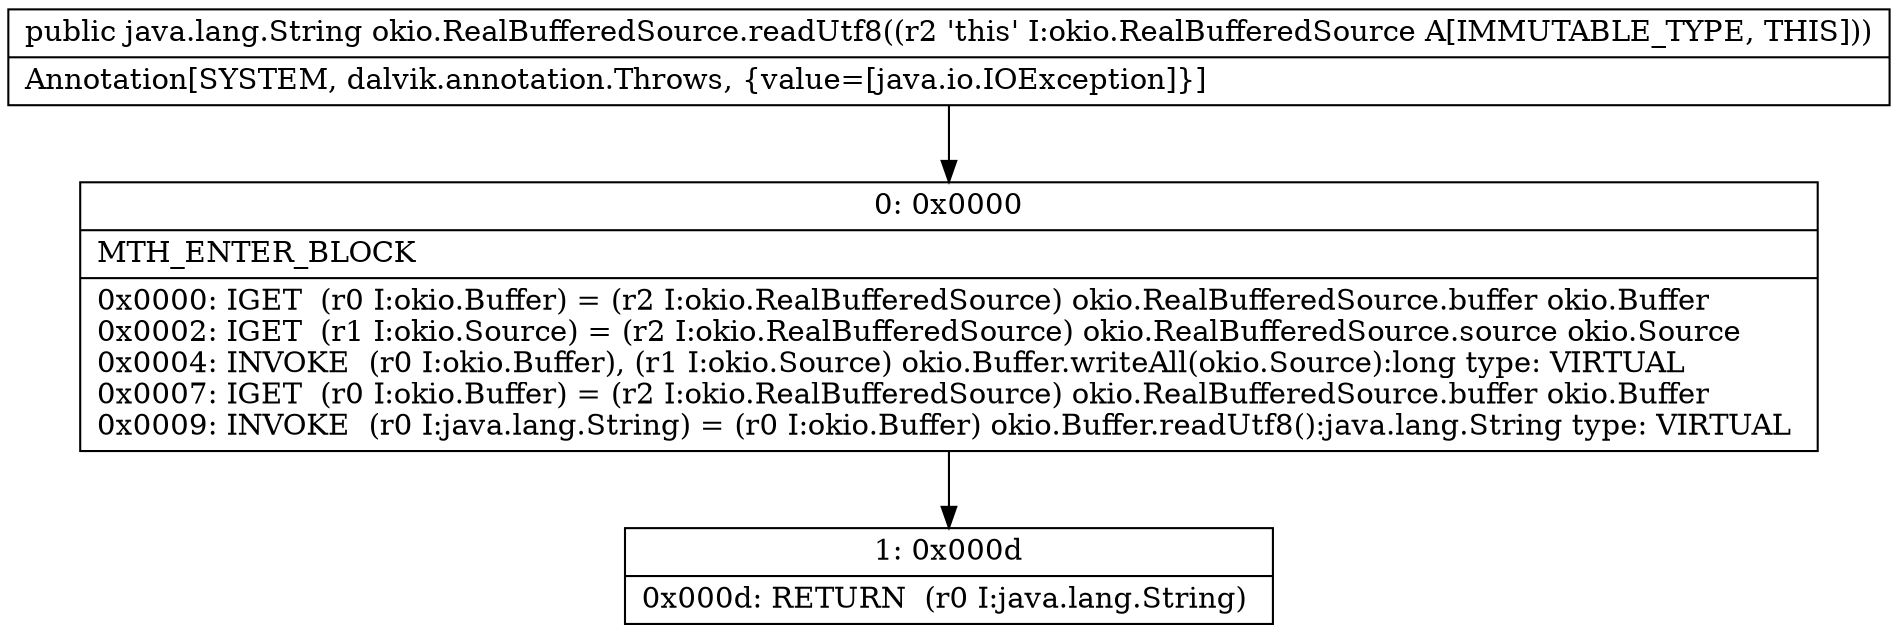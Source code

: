 digraph "CFG forokio.RealBufferedSource.readUtf8()Ljava\/lang\/String;" {
Node_0 [shape=record,label="{0\:\ 0x0000|MTH_ENTER_BLOCK\l|0x0000: IGET  (r0 I:okio.Buffer) = (r2 I:okio.RealBufferedSource) okio.RealBufferedSource.buffer okio.Buffer \l0x0002: IGET  (r1 I:okio.Source) = (r2 I:okio.RealBufferedSource) okio.RealBufferedSource.source okio.Source \l0x0004: INVOKE  (r0 I:okio.Buffer), (r1 I:okio.Source) okio.Buffer.writeAll(okio.Source):long type: VIRTUAL \l0x0007: IGET  (r0 I:okio.Buffer) = (r2 I:okio.RealBufferedSource) okio.RealBufferedSource.buffer okio.Buffer \l0x0009: INVOKE  (r0 I:java.lang.String) = (r0 I:okio.Buffer) okio.Buffer.readUtf8():java.lang.String type: VIRTUAL \l}"];
Node_1 [shape=record,label="{1\:\ 0x000d|0x000d: RETURN  (r0 I:java.lang.String) \l}"];
MethodNode[shape=record,label="{public java.lang.String okio.RealBufferedSource.readUtf8((r2 'this' I:okio.RealBufferedSource A[IMMUTABLE_TYPE, THIS]))  | Annotation[SYSTEM, dalvik.annotation.Throws, \{value=[java.io.IOException]\}]\l}"];
MethodNode -> Node_0;
Node_0 -> Node_1;
}

